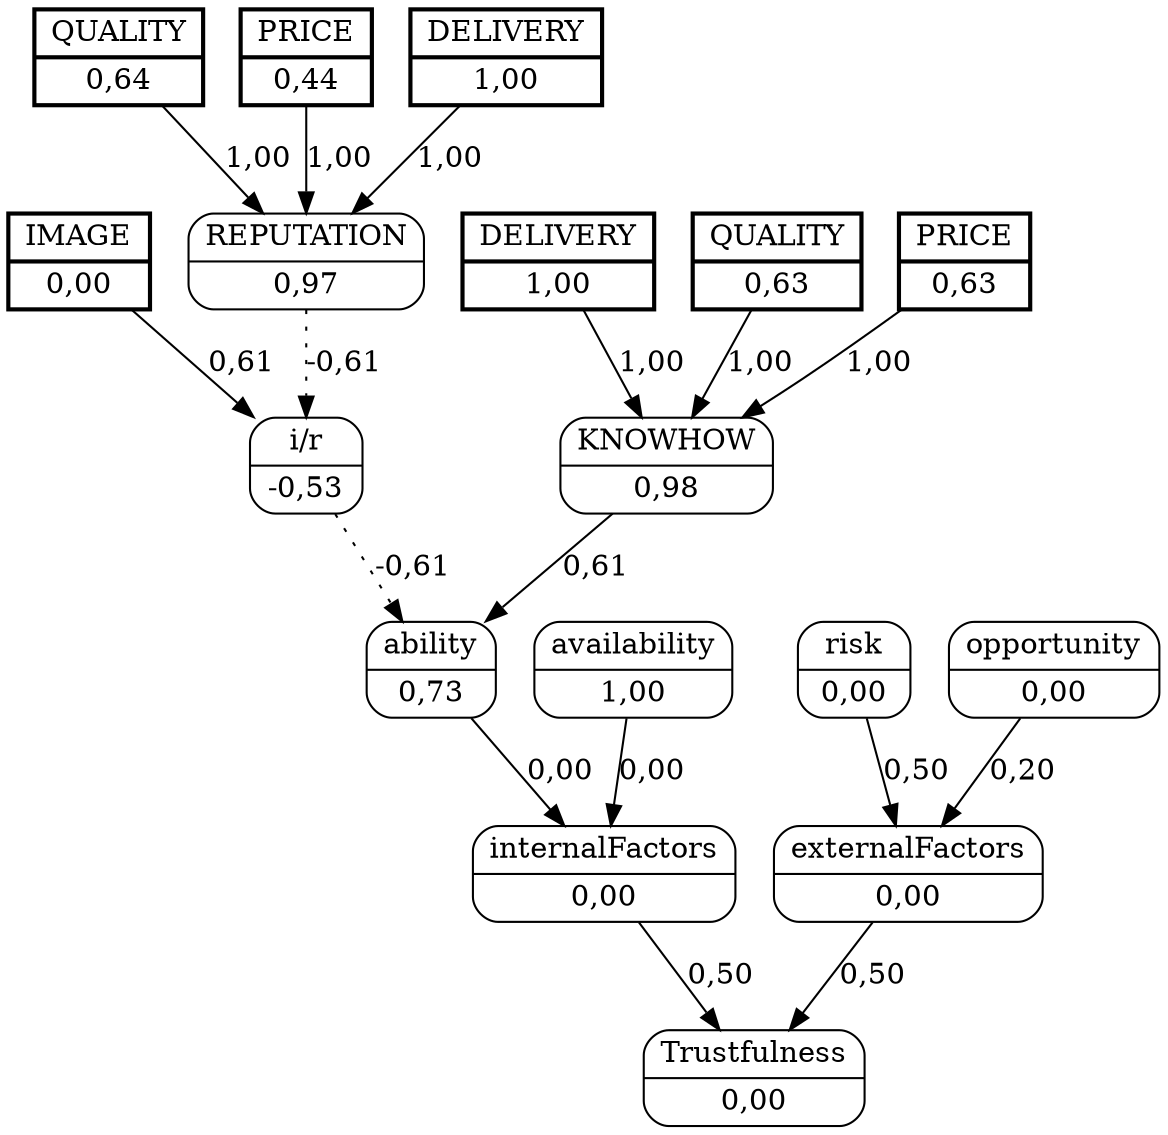 digraph FCM_net{
	node [shape=record, style=rounded]
	0 [label="{IMAGE | 0,00}", style=bold, penwidth=2, peripheries=2];
	11 [label="{QUALITY | 0,64}", style=bold, penwidth=2, peripheries=2];
	12 [label="{PRICE | 0,44}", style=bold, penwidth=2, peripheries=2];
	13 [label="{DELIVERY | 1,00}", style=bold, penwidth=2, peripheries=2];
	14 [label="{QUALITY | 0,63}", style=bold, penwidth=2, peripheries=2];
	15 [label="{PRICE | 0,63}", style=bold, penwidth=2, peripheries=2];
	16 [label="{DELIVERY | 1,00}", style=bold, penwidth=2, peripheries=2];
	0 [label="{IMAGE | 0,00}"];
	1 [label="{REPUTATION | 0,97}"];
	2 [label="{KNOWHOW | 0,98}"];
	3 [label="{i/r | -0,53}"];
	4 [label="{ability | 0,73}"];
	5 [label="{availability | 1,00}"];
	6 [label="{internalFactors | 0,00}"];
	7 [label="{risk | 0,00}"];
	8 [label="{opportunity | 0,00}"];
	9 [label="{externalFactors | 0,00}"];
	10 [label="{Trustfulness | 0,00}"];
	12 [label="{PRICE | 0,44}"];
	14 [label="{QUALITY | 0,63}"];
	0 -> 3 [label = "0,61"];
	1 -> 3 [label = "-0,61", style=dotted];
	3 -> 4 [label = "-0,61", style=dotted];
	2 -> 4 [label = "0,61"];
	4 -> 6 [label = "0,00"];
	5 -> 6 [label = "0,00"];
	6 -> 10 [label = "0,50"];
	7 -> 9 [label = "0,50"];
	8 -> 9 [label = "0,20"];
	9 -> 10 [label = "0,50"];
	11 -> 1 [label = "1,00"];
	12 -> 1 [label = "1,00"];
	13 -> 1 [label = "1,00"];
	14 -> 2 [label = "1,00"];
	15 -> 2 [label = "1,00"];
	16 -> 2 [label = "1,00"];
}